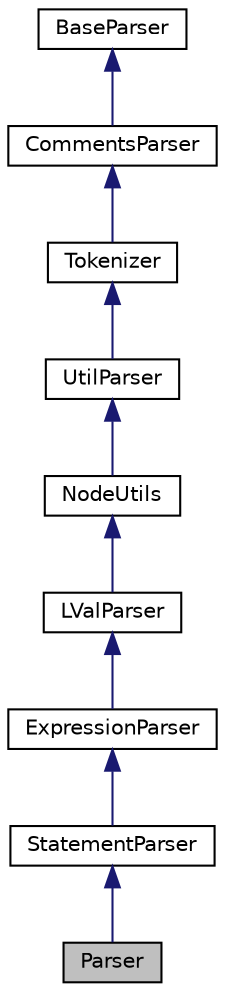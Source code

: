 digraph "Parser"
{
 // LATEX_PDF_SIZE
  edge [fontname="Helvetica",fontsize="10",labelfontname="Helvetica",labelfontsize="10"];
  node [fontname="Helvetica",fontsize="10",shape=record];
  Node1 [label="Parser",height=0.2,width=0.4,color="black", fillcolor="grey75", style="filled", fontcolor="black",tooltip="A superclass that parsers should extend."];
  Node2 -> Node1 [dir="back",color="midnightblue",fontsize="10",style="solid"];
  Node2 [label="StatementParser",height=0.2,width=0.4,color="black", fillcolor="white", style="filled",URL="$classStatementParser.html",tooltip=" "];
  Node3 -> Node2 [dir="back",color="midnightblue",fontsize="10",style="solid"];
  Node3 [label="ExpressionParser",height=0.2,width=0.4,color="black", fillcolor="white", style="filled",URL="$classExpressionParser.html",tooltip=" "];
  Node4 -> Node3 [dir="back",color="midnightblue",fontsize="10",style="solid"];
  Node4 [label="LValParser",height=0.2,width=0.4,color="black", fillcolor="white", style="filled",URL="$classLValParser.html",tooltip=" "];
  Node5 -> Node4 [dir="back",color="midnightblue",fontsize="10",style="solid"];
  Node5 [label="NodeUtils",height=0.2,width=0.4,color="black", fillcolor="white", style="filled",URL="$classNodeUtils.html",tooltip=" "];
  Node6 -> Node5 [dir="back",color="midnightblue",fontsize="10",style="solid"];
  Node6 [label="UtilParser",height=0.2,width=0.4,color="black", fillcolor="white", style="filled",URL="$classUtilParser.html",tooltip=" "];
  Node7 -> Node6 [dir="back",color="midnightblue",fontsize="10",style="solid"];
  Node7 [label="Tokenizer",height=0.2,width=0.4,color="black", fillcolor="white", style="filled",URL="$classTokenizer.html",tooltip="Tokenizer."];
  Node8 -> Node7 [dir="back",color="midnightblue",fontsize="10",style="solid"];
  Node8 [label="CommentsParser",height=0.2,width=0.4,color="black", fillcolor="white", style="filled",URL="$classCommentsParser.html",tooltip=" "];
  Node9 -> Node8 [dir="back",color="midnightblue",fontsize="10",style="solid"];
  Node9 [label="BaseParser",height=0.2,width=0.4,color="black", fillcolor="white", style="filled",URL="$classBaseParser.html",tooltip=" "];
}
